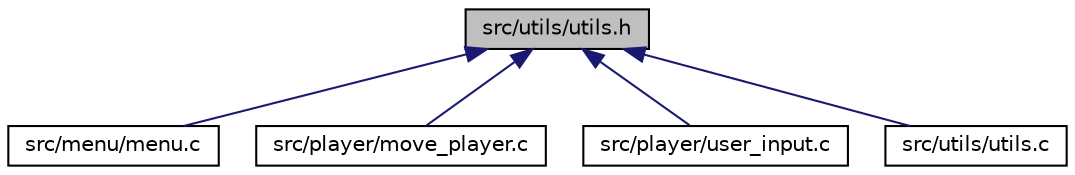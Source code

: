digraph "src/utils/utils.h"
{
  edge [fontname="Helvetica",fontsize="10",labelfontname="Helvetica",labelfontsize="10"];
  node [fontname="Helvetica",fontsize="10",shape=record];
  Node1 [label="src/utils/utils.h",height=0.2,width=0.4,color="black", fillcolor="grey75", style="filled", fontcolor="black"];
  Node1 -> Node2 [dir="back",color="midnightblue",fontsize="10",style="solid",fontname="Helvetica"];
  Node2 [label="src/menu/menu.c",height=0.2,width=0.4,color="black", fillcolor="white", style="filled",URL="$menu_8c.html",tooltip="Display menu. "];
  Node1 -> Node3 [dir="back",color="midnightblue",fontsize="10",style="solid",fontname="Helvetica"];
  Node3 [label="src/player/move_player.c",height=0.2,width=0.4,color="black", fillcolor="white", style="filled",URL="$move__player_8c.html",tooltip="functions to move a player on a labyrinth "];
  Node1 -> Node4 [dir="back",color="midnightblue",fontsize="10",style="solid",fontname="Helvetica"];
  Node4 [label="src/player/user_input.c",height=0.2,width=0.4,color="black", fillcolor="white", style="filled",URL="$user__input_8c.html",tooltip="display message and scan user&#39;s response "];
  Node1 -> Node5 [dir="back",color="midnightblue",fontsize="10",style="solid",fontname="Helvetica"];
  Node5 [label="src/utils/utils.c",height=0.2,width=0.4,color="black", fillcolor="white", style="filled",URL="$utils_8c.html",tooltip="function which can be used in differents contexts "];
}
